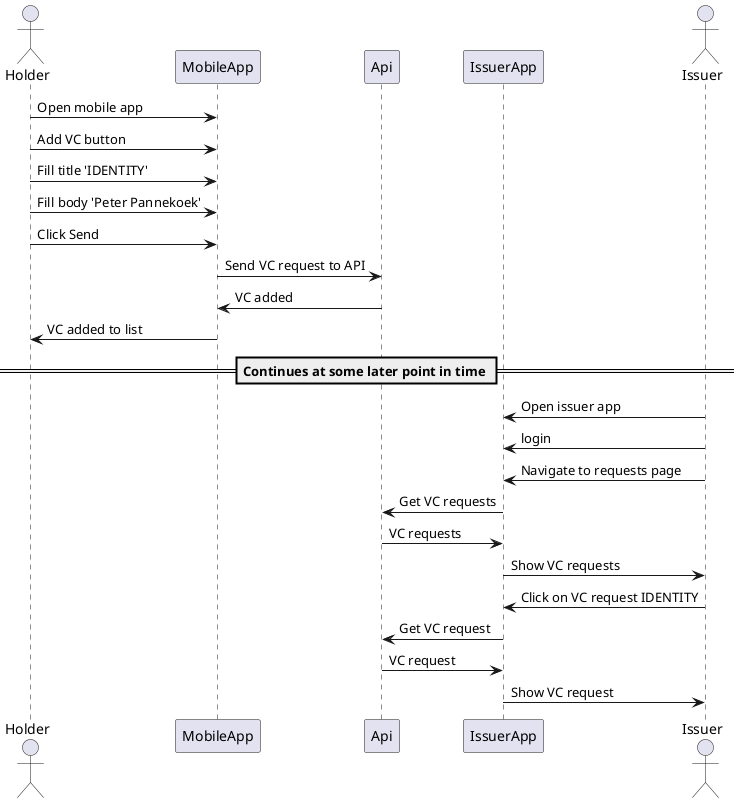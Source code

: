 @startuml

!startsub participants
actor Holder
participant MobileApp
participant Api
participant IssuerApp
actor Issuer
!endsub

Holder -> MobileApp : Open mobile app
Holder -> MobileApp : Add VC button
Holder -> MobileApp : Fill title 'IDENTITY'
Holder -> MobileApp : Fill body 'Peter Pannekoek'
Holder -> MobileApp : Click Send
MobileApp -> Api : Send VC request to API
Api -> MobileApp : VC added
MobileApp -> Holder : VC added to list
== Continues at some later point in time ==
Issuer -> IssuerApp : Open issuer app
Issuer -> IssuerApp : login
Issuer -> IssuerApp : Navigate to requests page
IssuerApp -> Api : Get VC requests
Api -> IssuerApp : VC requests
IssuerApp -> Issuer : Show VC requests
Issuer -> IssuerApp : Click on VC request IDENTITY
IssuerApp -> Api : Get VC request
Api -> IssuerApp : VC request
IssuerApp -> Issuer : Show VC request


@enduml
